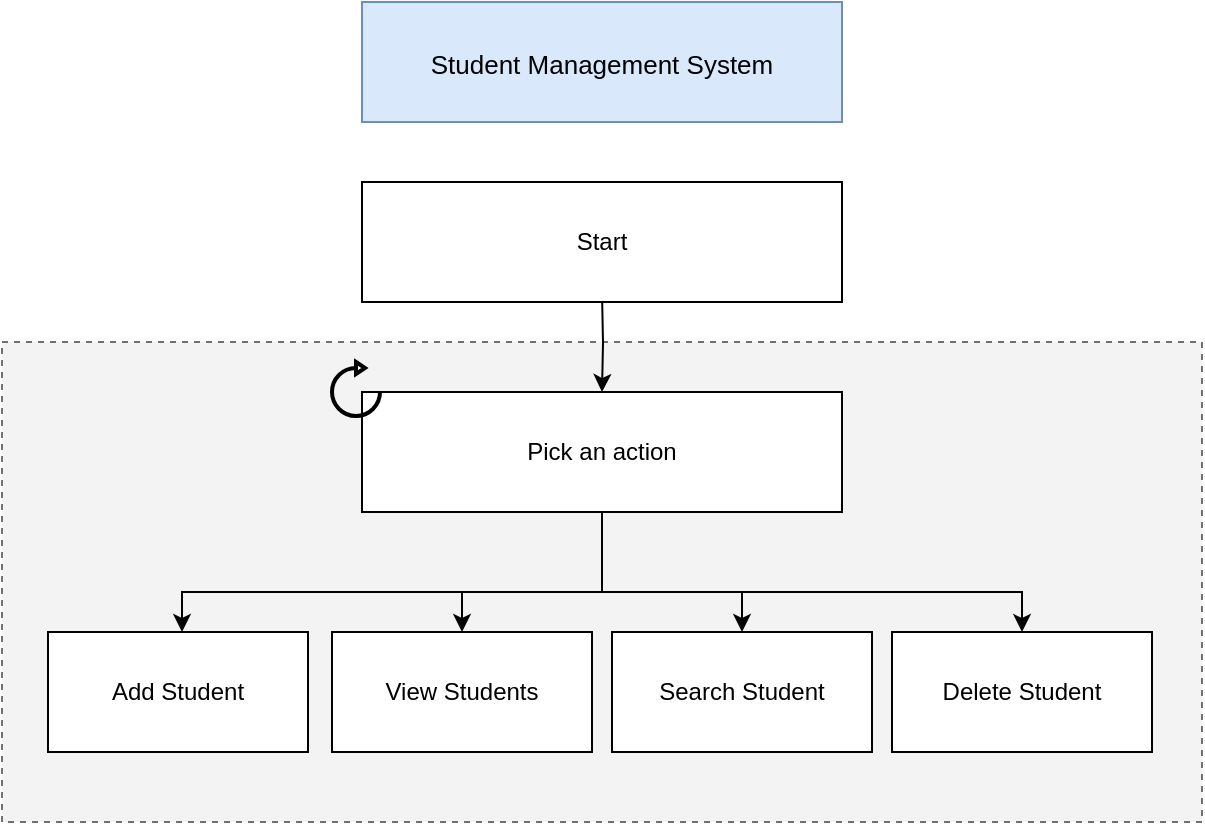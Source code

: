 <mxfile version="20.7.4" type="device"><diagram id="EOi2laJXUyd6oxCzGZWB" name="Page-1"><mxGraphModel dx="1973" dy="1304" grid="1" gridSize="10" guides="1" tooltips="1" connect="1" arrows="1" fold="1" page="1" pageScale="1" pageWidth="850" pageHeight="1100" math="0" shadow="0"><root><mxCell id="0"/><mxCell id="1" parent="0"/><mxCell id="FxEUWGpKmHHXCLeSXzPz-2" value="&lt;font style=&quot;font-size: 13px;&quot;&gt;Student Management System&lt;/font&gt;" style="rounded=0;whiteSpace=wrap;html=1;fontSize=16;fillColor=#dae8fc;strokeColor=#6c8ebf;" vertex="1" parent="1"><mxGeometry x="310" y="70" width="240" height="60" as="geometry"/></mxCell><mxCell id="FxEUWGpKmHHXCLeSXzPz-5" value="" style="rounded=0;whiteSpace=wrap;html=1;fontSize=16;dashed=1;fillColor=#eeeeee;strokeWidth=1;perimeterSpacing=2;strokeColor=#36393d;opacity=70;" vertex="1" parent="1"><mxGeometry x="130" y="240" width="600" height="240" as="geometry"/></mxCell><mxCell id="FxEUWGpKmHHXCLeSXzPz-6" value="" style="edgeStyle=orthogonalEdgeStyle;rounded=0;orthogonalLoop=1;jettySize=auto;html=1;" edge="1" parent="1" target="FxEUWGpKmHHXCLeSXzPz-11"><mxGeometry relative="1" as="geometry"><mxPoint x="430" y="215" as="sourcePoint"/></mxGeometry></mxCell><mxCell id="FxEUWGpKmHHXCLeSXzPz-7" value="" style="edgeStyle=orthogonalEdgeStyle;rounded=0;orthogonalLoop=1;jettySize=auto;html=1;" edge="1" parent="1" source="FxEUWGpKmHHXCLeSXzPz-11" target="FxEUWGpKmHHXCLeSXzPz-13"><mxGeometry relative="1" as="geometry"><Array as="points"><mxPoint x="430" y="365"/><mxPoint x="500" y="365"/></Array></mxGeometry></mxCell><mxCell id="FxEUWGpKmHHXCLeSXzPz-8" style="edgeStyle=orthogonalEdgeStyle;rounded=0;orthogonalLoop=1;jettySize=auto;html=1;entryX=0.5;entryY=0;entryDx=0;entryDy=0;" edge="1" parent="1" source="FxEUWGpKmHHXCLeSXzPz-11" target="FxEUWGpKmHHXCLeSXzPz-12"><mxGeometry relative="1" as="geometry"><Array as="points"><mxPoint x="430" y="365"/><mxPoint x="360" y="365"/></Array></mxGeometry></mxCell><mxCell id="FxEUWGpKmHHXCLeSXzPz-9" style="edgeStyle=orthogonalEdgeStyle;rounded=0;orthogonalLoop=1;jettySize=auto;html=1;" edge="1" parent="1" source="FxEUWGpKmHHXCLeSXzPz-11"><mxGeometry relative="1" as="geometry"><Array as="points"><mxPoint x="430" y="365"/><mxPoint x="220" y="365"/></Array><mxPoint x="220" y="385" as="targetPoint"/></mxGeometry></mxCell><mxCell id="FxEUWGpKmHHXCLeSXzPz-10" style="edgeStyle=orthogonalEdgeStyle;rounded=0;orthogonalLoop=1;jettySize=auto;html=1;entryX=0.5;entryY=0;entryDx=0;entryDy=0;" edge="1" parent="1" source="FxEUWGpKmHHXCLeSXzPz-11" target="FxEUWGpKmHHXCLeSXzPz-14"><mxGeometry relative="1" as="geometry"><Array as="points"><mxPoint x="430" y="365"/><mxPoint x="640" y="365"/></Array></mxGeometry></mxCell><mxCell id="FxEUWGpKmHHXCLeSXzPz-11" value="Pick an action" style="whiteSpace=wrap;html=1;rounded=1;arcSize=0;" vertex="1" parent="1"><mxGeometry x="310" y="265" width="240" height="60" as="geometry"/></mxCell><mxCell id="FxEUWGpKmHHXCLeSXzPz-12" value="View Students" style="whiteSpace=wrap;html=1;rounded=1;arcSize=0;" vertex="1" parent="1"><mxGeometry x="295" y="385" width="130" height="60" as="geometry"/></mxCell><mxCell id="FxEUWGpKmHHXCLeSXzPz-13" value="Search Student" style="whiteSpace=wrap;html=1;rounded=1;arcSize=0;" vertex="1" parent="1"><mxGeometry x="435" y="385" width="130" height="60" as="geometry"/></mxCell><mxCell id="FxEUWGpKmHHXCLeSXzPz-14" value="Delete Student" style="whiteSpace=wrap;html=1;rounded=1;arcSize=0;" vertex="1" parent="1"><mxGeometry x="575" y="385" width="130" height="60" as="geometry"/></mxCell><mxCell id="FxEUWGpKmHHXCLeSXzPz-16" value="" style="html=1;verticalLabelPosition=bottom;align=center;labelBackgroundColor=#ffffff;verticalAlign=top;strokeWidth=2;strokeColor=#000000;shadow=0;dashed=0;shape=mxgraph.ios7.icons.reload;fontSize=16;" vertex="1" parent="1"><mxGeometry x="295" y="250" width="24" height="27" as="geometry"/></mxCell><mxCell id="FxEUWGpKmHHXCLeSXzPz-17" value="Start" style="whiteSpace=wrap;html=1;rounded=1;arcSize=0;" vertex="1" parent="1"><mxGeometry x="310" y="160" width="240" height="60" as="geometry"/></mxCell><mxCell id="FxEUWGpKmHHXCLeSXzPz-18" value="Add Student" style="whiteSpace=wrap;html=1;rounded=1;arcSize=0;" vertex="1" parent="1"><mxGeometry x="153" y="385" width="130" height="60" as="geometry"/></mxCell></root></mxGraphModel></diagram></mxfile>